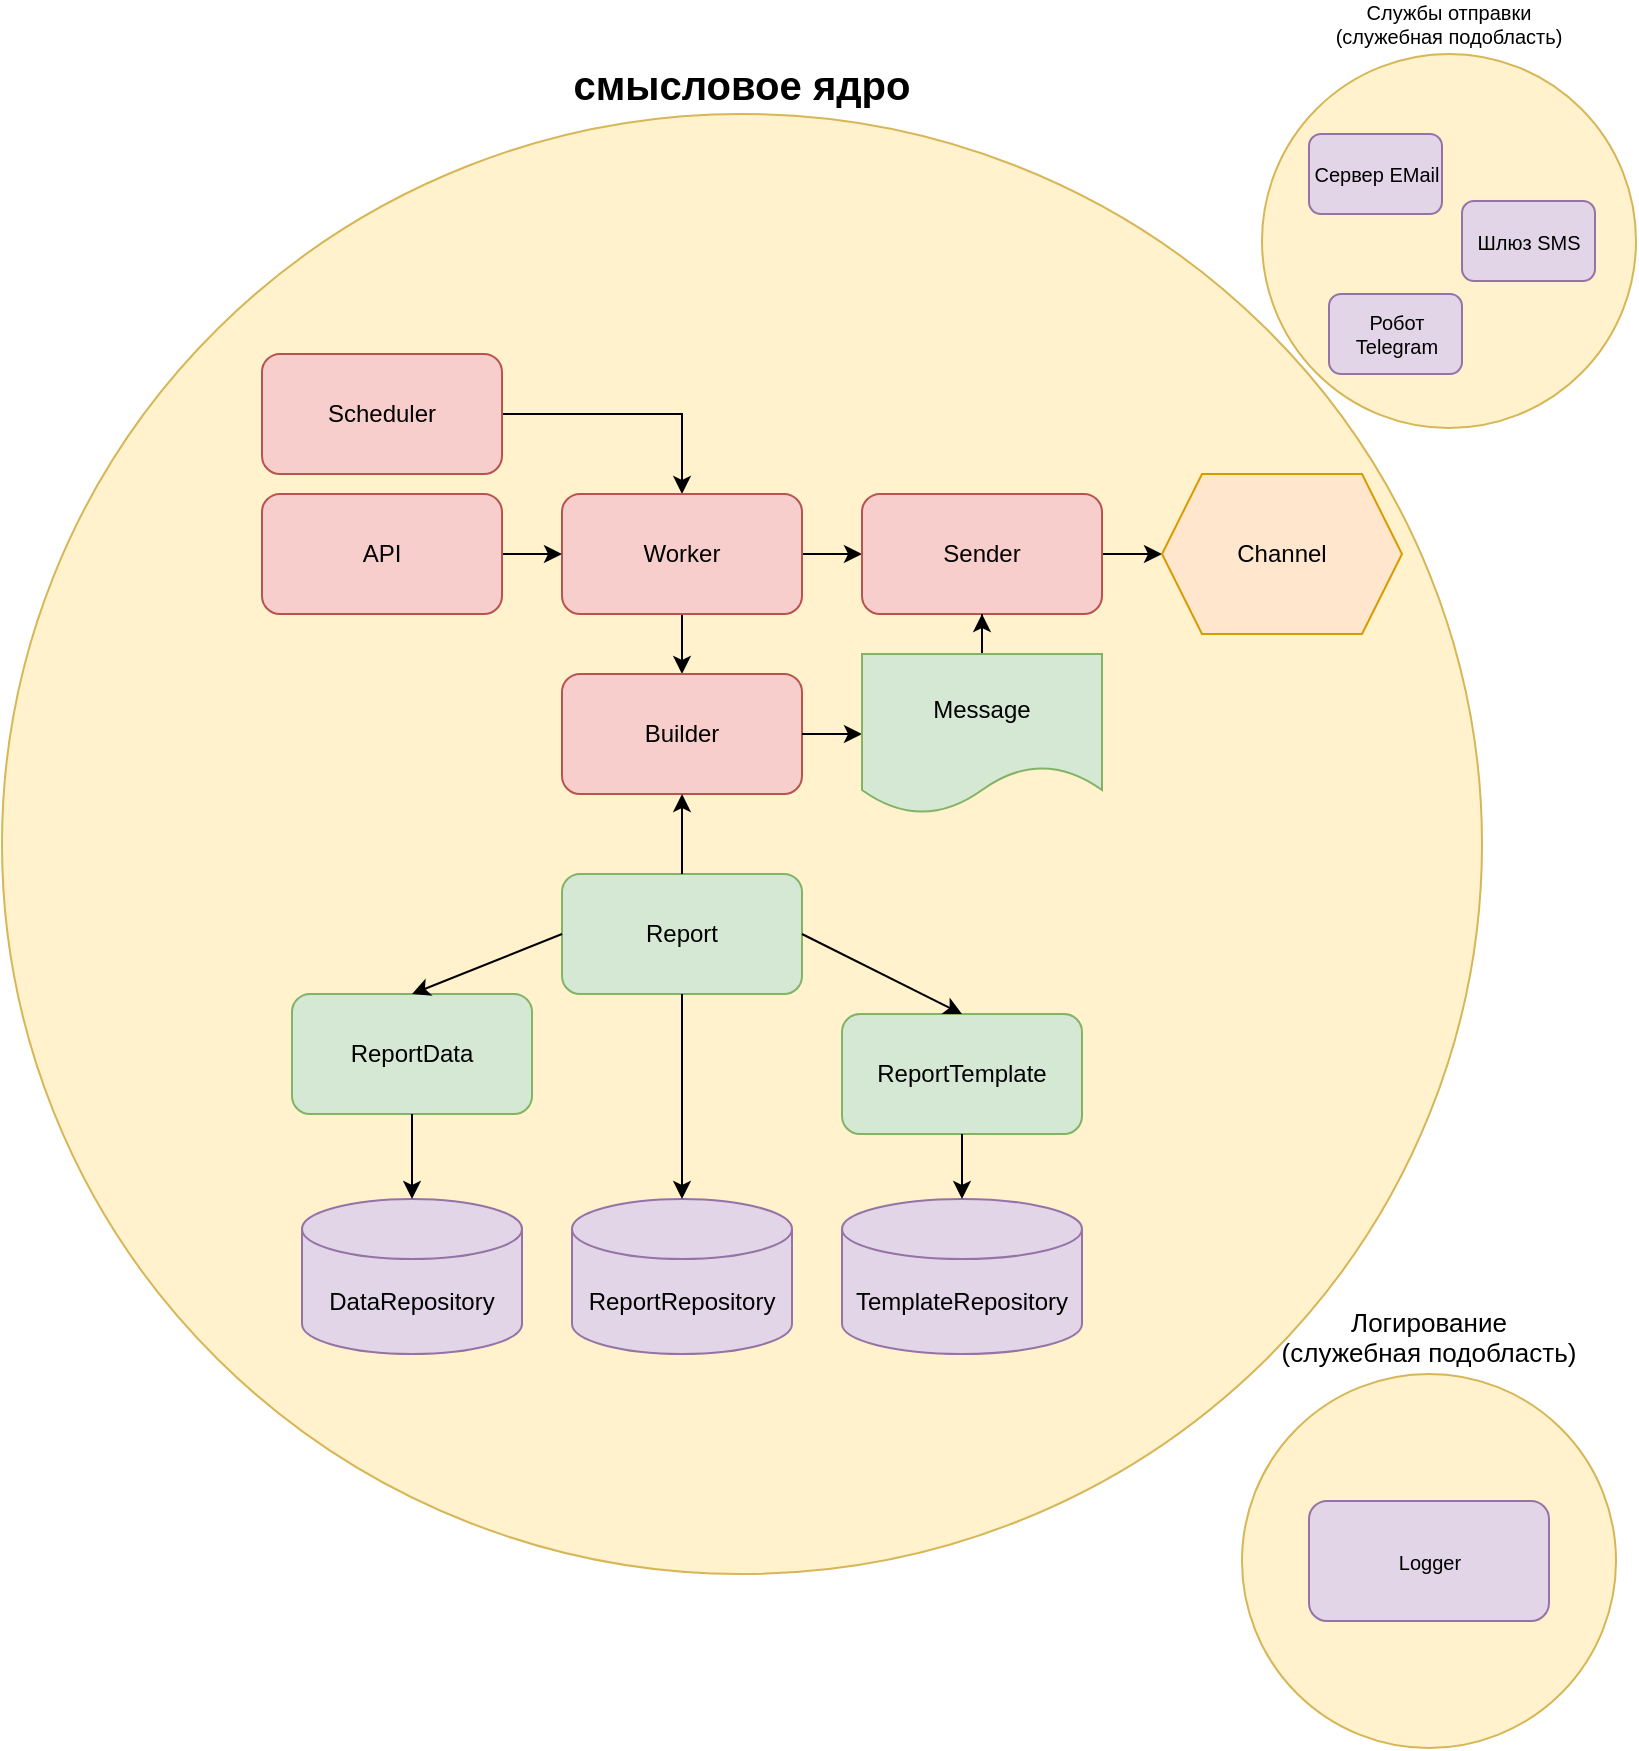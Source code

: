 <mxfile version="19.0.3" type="device"><diagram id="34UdsQ4E-d7WkqDPPPRH" name="Страница 1"><mxGraphModel dx="1102" dy="1025" grid="1" gridSize="10" guides="1" tooltips="1" connect="1" arrows="1" fold="1" page="1" pageScale="1" pageWidth="827" pageHeight="1169" math="0" shadow="0"><root><mxCell id="0"/><mxCell id="1" parent="0"/><mxCell id="XOofyESNgeprZIxvqKYs-1" value="смысловое ядро" style="ellipse;whiteSpace=wrap;html=1;fillColor=#fff2cc;strokeColor=#d6b656;labelPosition=center;verticalLabelPosition=top;align=center;verticalAlign=bottom;fontSize=20;fontStyle=1" parent="1" vertex="1"><mxGeometry x="10" y="60" width="740" height="730" as="geometry"/></mxCell><mxCell id="XOofyESNgeprZIxvqKYs-33" value="" style="edgeStyle=orthogonalEdgeStyle;rounded=0;orthogonalLoop=1;jettySize=auto;html=1;" parent="1" source="XOofyESNgeprZIxvqKYs-2" target="XOofyESNgeprZIxvqKYs-3" edge="1"><mxGeometry relative="1" as="geometry"/></mxCell><mxCell id="XOofyESNgeprZIxvqKYs-2" value="Scheduler" style="rounded=1;whiteSpace=wrap;html=1;fillColor=#f8cecc;strokeColor=#b85450;" parent="1" vertex="1"><mxGeometry x="140" y="180" width="120" height="60" as="geometry"/></mxCell><mxCell id="XOofyESNgeprZIxvqKYs-31" value="" style="edgeStyle=orthogonalEdgeStyle;rounded=0;orthogonalLoop=1;jettySize=auto;html=1;" parent="1" source="XOofyESNgeprZIxvqKYs-3" target="XOofyESNgeprZIxvqKYs-5" edge="1"><mxGeometry relative="1" as="geometry"/></mxCell><mxCell id="XOofyESNgeprZIxvqKYs-32" value="" style="edgeStyle=orthogonalEdgeStyle;rounded=0;orthogonalLoop=1;jettySize=auto;html=1;" parent="1" source="XOofyESNgeprZIxvqKYs-3" target="XOofyESNgeprZIxvqKYs-4" edge="1"><mxGeometry relative="1" as="geometry"/></mxCell><mxCell id="XOofyESNgeprZIxvqKYs-3" value="Worker" style="rounded=1;whiteSpace=wrap;html=1;fillColor=#f8cecc;strokeColor=#b85450;" parent="1" vertex="1"><mxGeometry x="290" y="250" width="120" height="60" as="geometry"/></mxCell><mxCell id="XOofyESNgeprZIxvqKYs-4" value="Builder" style="rounded=1;whiteSpace=wrap;html=1;fillColor=#f8cecc;strokeColor=#b85450;" parent="1" vertex="1"><mxGeometry x="290" y="340" width="120" height="60" as="geometry"/></mxCell><mxCell id="XOofyESNgeprZIxvqKYs-28" value="" style="edgeStyle=orthogonalEdgeStyle;rounded=0;orthogonalLoop=1;jettySize=auto;html=1;" parent="1" source="XOofyESNgeprZIxvqKYs-5" target="XOofyESNgeprZIxvqKYs-25" edge="1"><mxGeometry relative="1" as="geometry"/></mxCell><mxCell id="XOofyESNgeprZIxvqKYs-5" value="Sender" style="rounded=1;whiteSpace=wrap;html=1;fillColor=#f8cecc;strokeColor=#b85450;" parent="1" vertex="1"><mxGeometry x="440" y="250" width="120" height="60" as="geometry"/></mxCell><mxCell id="XOofyESNgeprZIxvqKYs-6" value="DataRepository" style="shape=cylinder3;whiteSpace=wrap;html=1;boundedLbl=1;backgroundOutline=1;size=15;fillColor=#e1d5e7;strokeColor=#9673a6;" parent="1" vertex="1"><mxGeometry x="160" y="602.5" width="110" height="77.5" as="geometry"/></mxCell><mxCell id="XOofyESNgeprZIxvqKYs-7" value="ReportRepository" style="shape=cylinder3;whiteSpace=wrap;html=1;boundedLbl=1;backgroundOutline=1;size=15;fillColor=#e1d5e7;strokeColor=#9673a6;" parent="1" vertex="1"><mxGeometry x="295" y="602.5" width="110" height="77.5" as="geometry"/></mxCell><mxCell id="XOofyESNgeprZIxvqKYs-8" value="TemplateRepository" style="shape=cylinder3;whiteSpace=wrap;html=1;boundedLbl=1;backgroundOutline=1;size=15;fillColor=#e1d5e7;strokeColor=#9673a6;" parent="1" vertex="1"><mxGeometry x="430" y="602.5" width="120" height="77.5" as="geometry"/></mxCell><mxCell id="XOofyESNgeprZIxvqKYs-9" value="Report" style="rounded=1;whiteSpace=wrap;html=1;fillColor=#d5e8d4;strokeColor=#82b366;" parent="1" vertex="1"><mxGeometry x="290" y="440" width="120" height="60" as="geometry"/></mxCell><mxCell id="XOofyESNgeprZIxvqKYs-10" value="ReportData" style="rounded=1;whiteSpace=wrap;html=1;fillColor=#d5e8d4;strokeColor=#82b366;" parent="1" vertex="1"><mxGeometry x="155" y="500" width="120" height="60" as="geometry"/></mxCell><mxCell id="XOofyESNgeprZIxvqKYs-11" value="ReportTemplate" style="rounded=1;whiteSpace=wrap;html=1;fillColor=#d5e8d4;strokeColor=#82b366;" parent="1" vertex="1"><mxGeometry x="430" y="510" width="120" height="60" as="geometry"/></mxCell><mxCell id="XOofyESNgeprZIxvqKYs-13" value="" style="endArrow=classic;html=1;rounded=0;entryX=0.5;entryY=0;entryDx=0;entryDy=0;exitX=1;exitY=0.5;exitDx=0;exitDy=0;" parent="1" source="XOofyESNgeprZIxvqKYs-9" target="XOofyESNgeprZIxvqKYs-11" edge="1"><mxGeometry width="50" height="50" relative="1" as="geometry"><mxPoint x="340" y="560" as="sourcePoint"/><mxPoint x="390" y="510" as="targetPoint"/></mxGeometry></mxCell><mxCell id="XOofyESNgeprZIxvqKYs-14" value="" style="endArrow=classic;html=1;rounded=0;entryX=0.5;entryY=0;entryDx=0;entryDy=0;entryPerimeter=0;" parent="1" source="XOofyESNgeprZIxvqKYs-11" target="XOofyESNgeprZIxvqKYs-8" edge="1"><mxGeometry width="50" height="50" relative="1" as="geometry"><mxPoint x="340" y="560" as="sourcePoint"/><mxPoint x="390" y="510" as="targetPoint"/></mxGeometry></mxCell><mxCell id="XOofyESNgeprZIxvqKYs-15" value="" style="endArrow=classic;html=1;rounded=0;entryX=0.5;entryY=0;entryDx=0;entryDy=0;exitX=0;exitY=0.5;exitDx=0;exitDy=0;" parent="1" source="XOofyESNgeprZIxvqKYs-9" target="XOofyESNgeprZIxvqKYs-10" edge="1"><mxGeometry width="50" height="50" relative="1" as="geometry"><mxPoint x="420" y="480" as="sourcePoint"/><mxPoint x="500" y="520" as="targetPoint"/></mxGeometry></mxCell><mxCell id="XOofyESNgeprZIxvqKYs-16" value="" style="endArrow=classic;html=1;rounded=0;entryX=0.5;entryY=0;entryDx=0;entryDy=0;entryPerimeter=0;exitX=0.5;exitY=1;exitDx=0;exitDy=0;" parent="1" source="XOofyESNgeprZIxvqKYs-10" target="XOofyESNgeprZIxvqKYs-6" edge="1"><mxGeometry width="50" height="50" relative="1" as="geometry"><mxPoint x="211" y="580" as="sourcePoint"/><mxPoint x="211" y="607.5" as="targetPoint"/></mxGeometry></mxCell><mxCell id="XOofyESNgeprZIxvqKYs-17" value="" style="endArrow=classic;html=1;rounded=0;entryX=0.5;entryY=0;entryDx=0;entryDy=0;entryPerimeter=0;exitX=0.5;exitY=1;exitDx=0;exitDy=0;" parent="1" source="XOofyESNgeprZIxvqKYs-9" target="XOofyESNgeprZIxvqKYs-7" edge="1"><mxGeometry width="50" height="50" relative="1" as="geometry"><mxPoint x="340" y="560" as="sourcePoint"/><mxPoint x="390" y="510" as="targetPoint"/></mxGeometry></mxCell><mxCell id="XOofyESNgeprZIxvqKYs-22" value="" style="endArrow=classic;html=1;rounded=0;entryX=0.5;entryY=1;entryDx=0;entryDy=0;exitX=0.5;exitY=0;exitDx=0;exitDy=0;" parent="1" source="XOofyESNgeprZIxvqKYs-9" target="XOofyESNgeprZIxvqKYs-4" edge="1"><mxGeometry width="50" height="50" relative="1" as="geometry"><mxPoint x="350" y="440" as="sourcePoint"/><mxPoint x="390" y="510" as="targetPoint"/></mxGeometry></mxCell><mxCell id="XOofyESNgeprZIxvqKYs-27" value="" style="edgeStyle=orthogonalEdgeStyle;rounded=0;orthogonalLoop=1;jettySize=auto;html=1;" parent="1" source="XOofyESNgeprZIxvqKYs-24" target="XOofyESNgeprZIxvqKYs-5" edge="1"><mxGeometry relative="1" as="geometry"/></mxCell><mxCell id="XOofyESNgeprZIxvqKYs-29" value="" style="edgeStyle=orthogonalEdgeStyle;rounded=0;orthogonalLoop=1;jettySize=auto;html=1;" parent="1" source="XOofyESNgeprZIxvqKYs-4" target="XOofyESNgeprZIxvqKYs-24" edge="1"><mxGeometry relative="1" as="geometry"/></mxCell><mxCell id="XOofyESNgeprZIxvqKYs-24" value="Message" style="shape=document;whiteSpace=wrap;html=1;boundedLbl=1;fillColor=#d5e8d4;strokeColor=#82b366;" parent="1" vertex="1"><mxGeometry x="440" y="330" width="120" height="80" as="geometry"/></mxCell><mxCell id="XOofyESNgeprZIxvqKYs-25" value="Channel" style="shape=hexagon;perimeter=hexagonPerimeter2;whiteSpace=wrap;html=1;fixedSize=1;fillColor=#ffe6cc;strokeColor=#d79b00;" parent="1" vertex="1"><mxGeometry x="590" y="240" width="120" height="80" as="geometry"/></mxCell><mxCell id="XOofyESNgeprZIxvqKYs-35" value="" style="edgeStyle=orthogonalEdgeStyle;rounded=0;orthogonalLoop=1;jettySize=auto;html=1;" parent="1" source="XOofyESNgeprZIxvqKYs-34" target="XOofyESNgeprZIxvqKYs-3" edge="1"><mxGeometry relative="1" as="geometry"/></mxCell><mxCell id="XOofyESNgeprZIxvqKYs-34" value="API" style="rounded=1;whiteSpace=wrap;html=1;fillColor=#f8cecc;strokeColor=#b85450;" parent="1" vertex="1"><mxGeometry x="140" y="250" width="120" height="60" as="geometry"/></mxCell><mxCell id="gB-op_lG0q7iyVyb9QYd-1" value="Службы отправки&lt;br style=&quot;font-size: 10px;&quot;&gt;(служебная подобласть)" style="ellipse;whiteSpace=wrap;html=1;aspect=fixed;fontSize=10;labelPosition=center;verticalLabelPosition=top;align=center;verticalAlign=bottom;fillColor=#fff2cc;strokeColor=#d6b656;" vertex="1" parent="1"><mxGeometry x="640" y="30" width="187" height="187" as="geometry"/></mxCell><mxCell id="gB-op_lG0q7iyVyb9QYd-2" value="Логирование&lt;br style=&quot;font-size: 13px;&quot;&gt;(служебная подобласть)" style="ellipse;whiteSpace=wrap;html=1;aspect=fixed;fontSize=13;labelPosition=center;verticalLabelPosition=top;align=center;verticalAlign=bottom;fillColor=#fff2cc;strokeColor=#d6b656;" vertex="1" parent="1"><mxGeometry x="630" y="690" width="187" height="187" as="geometry"/></mxCell><mxCell id="gB-op_lG0q7iyVyb9QYd-5" value="Logger" style="rounded=1;whiteSpace=wrap;html=1;fontSize=10;fillColor=#e1d5e7;strokeColor=#9673a6;" vertex="1" parent="1"><mxGeometry x="663.5" y="753.5" width="120" height="60" as="geometry"/></mxCell><mxCell id="gB-op_lG0q7iyVyb9QYd-6" value="Сервер EMail" style="rounded=1;whiteSpace=wrap;html=1;fontSize=10;fillColor=#e1d5e7;strokeColor=#9673a6;" vertex="1" parent="1"><mxGeometry x="663.5" y="70" width="66.5" height="40" as="geometry"/></mxCell><mxCell id="gB-op_lG0q7iyVyb9QYd-7" value="Шлюз SMS" style="rounded=1;whiteSpace=wrap;html=1;fontSize=10;fillColor=#e1d5e7;strokeColor=#9673a6;" vertex="1" parent="1"><mxGeometry x="740" y="103.5" width="66.5" height="40" as="geometry"/></mxCell><mxCell id="gB-op_lG0q7iyVyb9QYd-8" value="Робот Telegram" style="rounded=1;whiteSpace=wrap;html=1;fontSize=10;fillColor=#e1d5e7;strokeColor=#9673a6;" vertex="1" parent="1"><mxGeometry x="673.5" y="150" width="66.5" height="40" as="geometry"/></mxCell></root></mxGraphModel></diagram></mxfile>